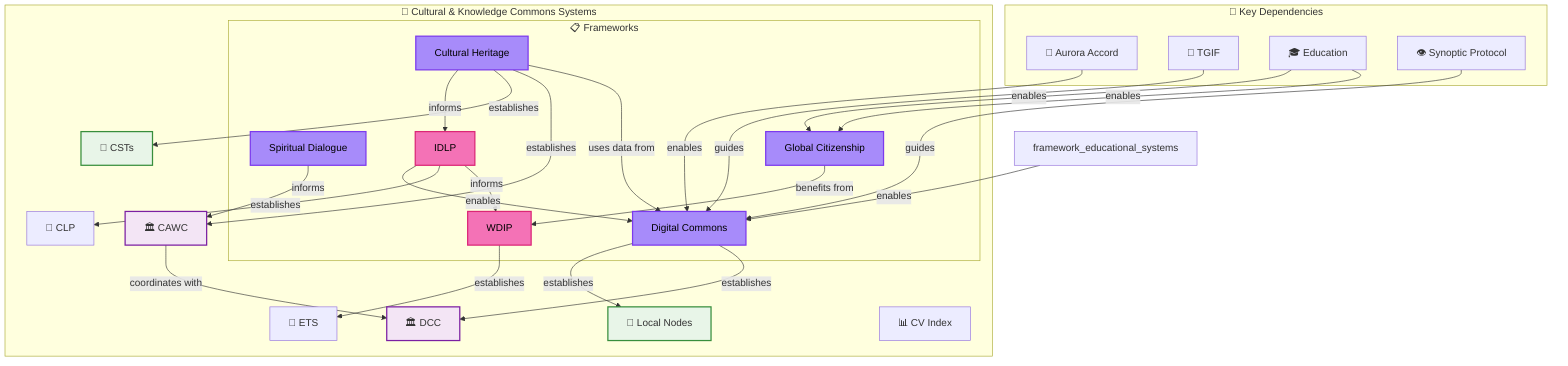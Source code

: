 graph TD
    %% Cultural & Knowledge Commons Systems Cluster Map
    %% Generated from GGF Master Schema
    
    subgraph EXT["🔗 Key Dependencies"]
        direction LR
        framework_aurora_accord["🔮 Aurora Accord"]
        framework_technology_governance["🤖 TGIF"]
        framework_education["🎓 Education"]
        framework_synoptic["👁️ Synoptic Protocol"]
    end

    subgraph MAIN["🎯 Cultural & Knowledge Commons Systems"]
        direction TB
        subgraph FRAMEWORK["📋 Frameworks"]
            framework_cultural_heritage["Cultural Heritage"]
            framework_digital_commons["Digital Commons"]
            framework_religious_dialogue["Spiritual Dialogue"]
            framework_global_citizenship["Global Citizenship"]
            framework_inner_dev["IDLP"]
            framework_wdmip["WDIP"]
        end
        council_cawc["🏛️ CAWC"]
        council_dcc["🏛️ DCC"]
        institution_cst["🏢 CSTs"]
        institution_lcn["🏢 Local Nodes"]
        process_clp["🔄 CLP"]
        process_ets["🔄 ETS"]
        tool_cv_index["📊 CV Index"]
    end

    %% External dependencies
    framework_aurora_accord -->|"enables"| framework_digital_commons
    framework_technology_governance -->|"guides"| framework_digital_commons
    framework_education -->|"enables"| framework_global_citizenship
    framework_synoptic -->|"guides"| framework_digital_commons
    framework_education -->|"enables"| framework_global_citizenship
    framework_educational_systems -->|"enables"| framework_digital_commons

    %% Internal cluster relationships
    framework_cultural_heritage -->|"uses data from"| framework_digital_commons
    council_cawc -->|"coordinates with"| council_dcc
    framework_inner_dev -->|"informs"| framework_wdmip
    framework_religious_dialogue -->|"informs"| council_cawc
    framework_cultural_heritage -->|"establishes"| council_cawc
    framework_cultural_heritage -->|"establishes"| institution_cst
    framework_digital_commons -->|"establishes"| council_dcc
    framework_digital_commons -->|"establishes"| institution_lcn
    framework_wdmip -->|"establishes"| process_ets
    framework_inner_dev -->|"establishes"| process_clp
    framework_inner_dev -->|"enables"| framework_digital_commons
    framework_cultural_heritage -->|"informs"| framework_inner_dev
    framework_global_citizenship -->|"benefits from"| framework_wdmip

    %% Entity type styling (with tier colors for frameworks)
    classDef framework fill:#e3f2fd,stroke:#1976d2,stroke-width:2px
    classDef council fill:#f3e5f5,stroke:#7b1fa2,stroke-width:2px
    classDef institution fill:#e8f5e8,stroke:#388e3c,stroke-width:2px
    classDef mechanism fill:#fff3e0,stroke:#f57c00,stroke-width:2px
    classDef external fill:#fafafa,stroke:#666,stroke-width:1px,stroke-dasharray: 5 5
    
    %% Tier-based colors for frameworks (matching website CSS)
    classDef tier0 fill:#fbbf24,stroke:#d97706,stroke-width:3px,color:#000
    classDef tier1 fill:#60a5fa,stroke:#2563eb,stroke-width:2px,color:#000
    classDef tier2 fill:#34d399,stroke:#059669,stroke-width:2px,color:#000
    classDef tier3 fill:#a78bfa,stroke:#7c3aed,stroke-width:2px,color:#000
    classDef tier4 fill:#f472b6,stroke:#db2777,stroke-width:2px,color:#000
    class framework_cultural_heritage,framework_digital_commons,framework_religious_dialogue,framework_global_citizenship tier3
    class framework_inner_dev,framework_wdmip tier4
    class council_cawc,council_dcc council
    class institution_cst,institution_lcn institution
